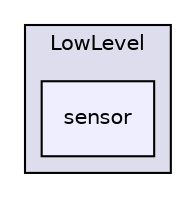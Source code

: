 digraph "Core/LowLevel/sensor" {
  compound=true
  node [ fontsize="10", fontname="Helvetica"];
  edge [ labelfontsize="10", labelfontname="Helvetica"];
  subgraph clusterdir_49f22cbf86f50b128a7dd66bbc17bc85 {
    graph [ bgcolor="#ddddee", pencolor="black", label="LowLevel" fontname="Helvetica", fontsize="10", URL="dir_49f22cbf86f50b128a7dd66bbc17bc85.html"]
  dir_04ec5699316ed550a9674b6a4fbd85b7 [shape=box, label="sensor", style="filled", fillcolor="#eeeeff", pencolor="black", URL="dir_04ec5699316ed550a9674b6a4fbd85b7.html"];
  }
}
